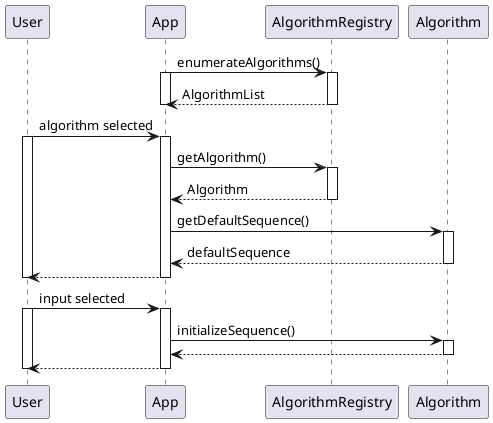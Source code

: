 @startuml

participant User order 0
participant App order 10
participant AlgorithmRegistry order 20
participant Algorithm order 30

App -> AlgorithmRegistry : enumerateAlgorithms()
activate App
activate AlgorithmRegistry
AlgorithmRegistry --> App : AlgorithmList
deactivate App
deactivate AlgorithmRegistry

User -> App : algorithm selected
activate User
    activate App
        App -> AlgorithmRegistry : getAlgorithm()

        activate AlgorithmRegistry
            AlgorithmRegistry --> App : Algorithm 
        deactivate AlgorithmRegistry

        App -> Algorithm : getDefaultSequence()

        activate Algorithm
            Algorithm --> App : defaultSequence
        deactivate Algorithm

        App --> User
    deactivate App
deactivate User

User -> App : input selected
activate User
    activate App
        App -> Algorithm : initializeSequence()

        activate Algorithm
            Algorithm --> App
        deactivate Algorithm
        
        App --> User
    deactivate App
deactivate User

@enduml